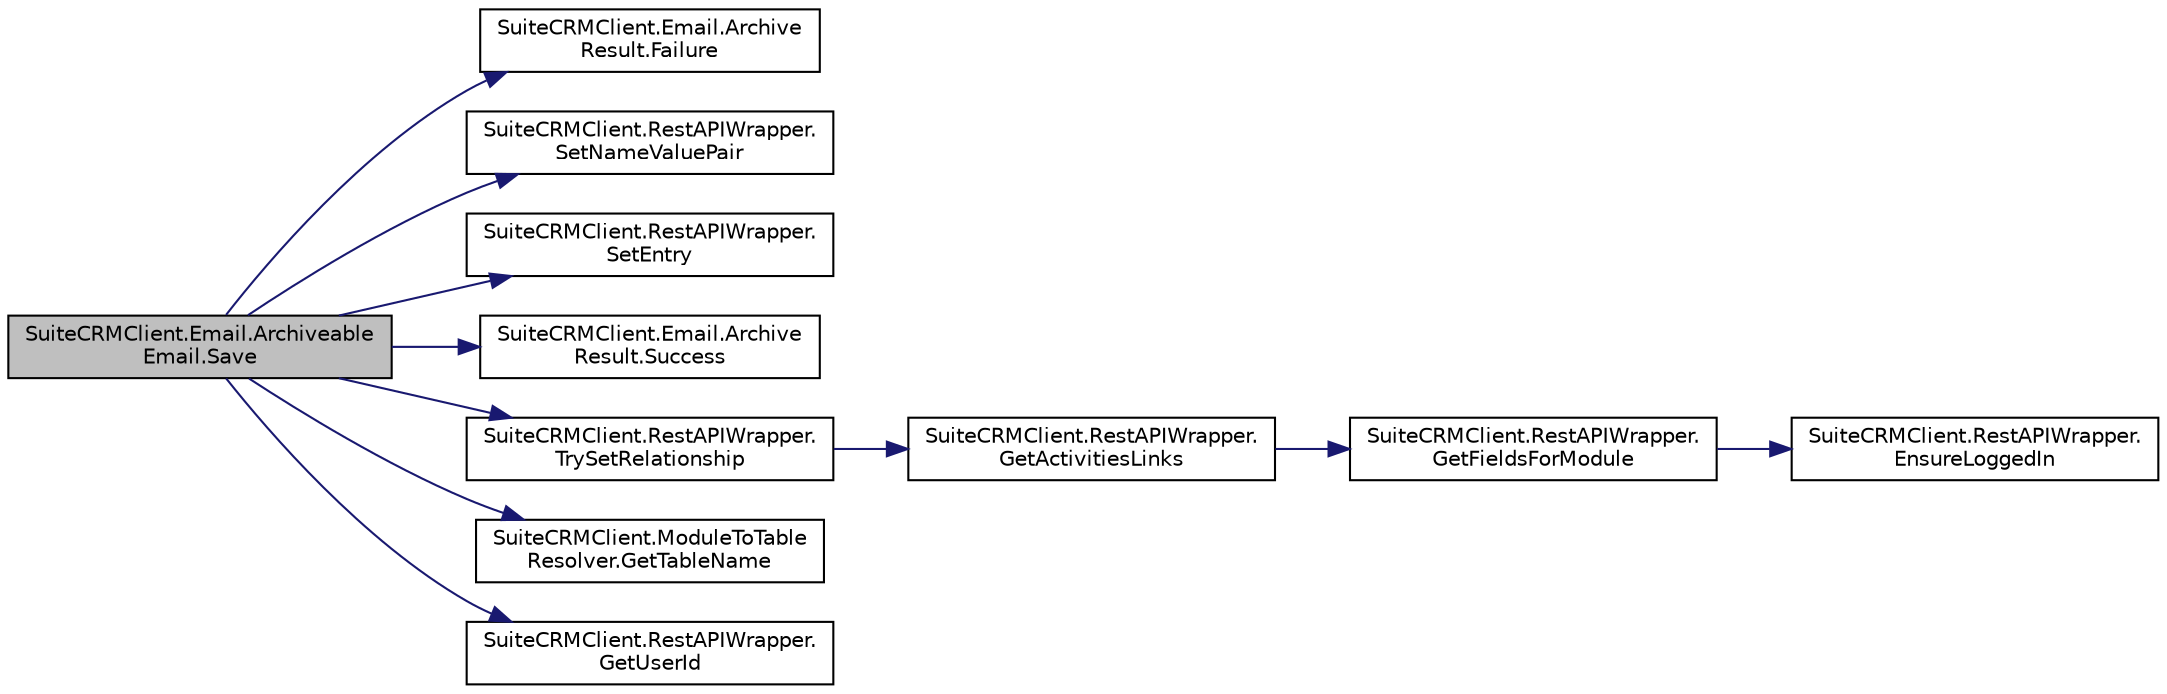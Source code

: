 digraph "SuiteCRMClient.Email.ArchiveableEmail.Save"
{
  edge [fontname="Helvetica",fontsize="10",labelfontname="Helvetica",labelfontsize="10"];
  node [fontname="Helvetica",fontsize="10",shape=record];
  rankdir="LR";
  Node9 [label="SuiteCRMClient.Email.Archiveable\lEmail.Save",height=0.2,width=0.4,color="black", fillcolor="grey75", style="filled", fontcolor="black"];
  Node9 -> Node10 [color="midnightblue",fontsize="10",style="solid",fontname="Helvetica"];
  Node10 [label="SuiteCRMClient.Email.Archive\lResult.Failure",height=0.2,width=0.4,color="black", fillcolor="white", style="filled",URL="$class_suite_c_r_m_client_1_1_email_1_1_archive_result.html#a5a3871828abad99891c4fbf8bb350c61"];
  Node9 -> Node11 [color="midnightblue",fontsize="10",style="solid",fontname="Helvetica"];
  Node11 [label="SuiteCRMClient.RestAPIWrapper.\lSetNameValuePair",height=0.2,width=0.4,color="black", fillcolor="white", style="filled",URL="$class_suite_c_r_m_client_1_1_rest_a_p_i_wrapper.html#a7d8a3f489c3f14462f6a6732939e95be"];
  Node9 -> Node12 [color="midnightblue",fontsize="10",style="solid",fontname="Helvetica"];
  Node12 [label="SuiteCRMClient.RestAPIWrapper.\lSetEntry",height=0.2,width=0.4,color="black", fillcolor="white", style="filled",URL="$class_suite_c_r_m_client_1_1_rest_a_p_i_wrapper.html#ad68d42762e45541a293986a208c20656",tooltip="Sets an entry in CRM and returns the id. "];
  Node9 -> Node13 [color="midnightblue",fontsize="10",style="solid",fontname="Helvetica"];
  Node13 [label="SuiteCRMClient.Email.Archive\lResult.Success",height=0.2,width=0.4,color="black", fillcolor="white", style="filled",URL="$class_suite_c_r_m_client_1_1_email_1_1_archive_result.html#acdd4c7fbb608c683a25bb71e53c04481"];
  Node9 -> Node14 [color="midnightblue",fontsize="10",style="solid",fontname="Helvetica"];
  Node14 [label="SuiteCRMClient.RestAPIWrapper.\lTrySetRelationship",height=0.2,width=0.4,color="black", fillcolor="white", style="filled",URL="$class_suite_c_r_m_client_1_1_rest_a_p_i_wrapper.html#a510876013f08c61785ac5f696198ac71",tooltip="The protocols for how link fields are named vary. Try the most likely two possibilities, and log failures. "];
  Node14 -> Node15 [color="midnightblue",fontsize="10",style="solid",fontname="Helvetica"];
  Node15 [label="SuiteCRMClient.RestAPIWrapper.\lGetActivitiesLinks",height=0.2,width=0.4,color="black", fillcolor="white", style="filled",URL="$class_suite_c_r_m_client_1_1_rest_a_p_i_wrapper.html#accf4001b77548d304c053979873b00b6",tooltip="Find the fields, among the fields of this module, which are links and where the name of the relations..."];
  Node15 -> Node16 [color="midnightblue",fontsize="10",style="solid",fontname="Helvetica"];
  Node16 [label="SuiteCRMClient.RestAPIWrapper.\lGetFieldsForModule",height=0.2,width=0.4,color="black", fillcolor="white", style="filled",URL="$class_suite_c_r_m_client_1_1_rest_a_p_i_wrapper.html#aeed0498f3c1d258392df1bfe2688e5a1",tooltip="Get the module fields data for the module with this name, if any. "];
  Node16 -> Node17 [color="midnightblue",fontsize="10",style="solid",fontname="Helvetica"];
  Node17 [label="SuiteCRMClient.RestAPIWrapper.\lEnsureLoggedIn",height=0.2,width=0.4,color="black", fillcolor="white", style="filled",URL="$class_suite_c_r_m_client_1_1_rest_a_p_i_wrapper.html#a47fa9bef59b59f02817a631b33a61a35"];
  Node9 -> Node18 [color="midnightblue",fontsize="10",style="solid",fontname="Helvetica"];
  Node18 [label="SuiteCRMClient.ModuleToTable\lResolver.GetTableName",height=0.2,width=0.4,color="black", fillcolor="white", style="filled",URL="$class_suite_c_r_m_client_1_1_module_to_table_resolver.html#a2096680195960380eb403c6363b92c60",tooltip="Return the table name which corresponds to this module name. "];
  Node9 -> Node19 [color="midnightblue",fontsize="10",style="solid",fontname="Helvetica"];
  Node19 [label="SuiteCRMClient.RestAPIWrapper.\lGetUserId",height=0.2,width=0.4,color="black", fillcolor="white", style="filled",URL="$class_suite_c_r_m_client_1_1_rest_a_p_i_wrapper.html#ab65492277e036bce9aff5361e64cb8fc",tooltip="Return the CRM id of the current user. "];
}
